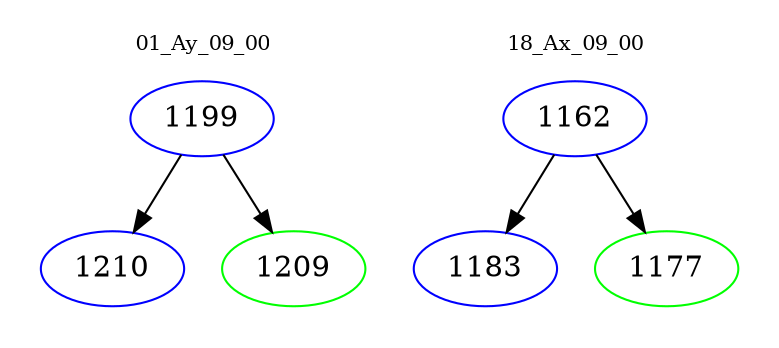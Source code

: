digraph{
subgraph cluster_0 {
color = white
label = "01_Ay_09_00";
fontsize=10;
T0_1199 [label="1199", color="blue"]
T0_1199 -> T0_1210 [color="black"]
T0_1210 [label="1210", color="blue"]
T0_1199 -> T0_1209 [color="black"]
T0_1209 [label="1209", color="green"]
}
subgraph cluster_1 {
color = white
label = "18_Ax_09_00";
fontsize=10;
T1_1162 [label="1162", color="blue"]
T1_1162 -> T1_1183 [color="black"]
T1_1183 [label="1183", color="blue"]
T1_1162 -> T1_1177 [color="black"]
T1_1177 [label="1177", color="green"]
}
}
